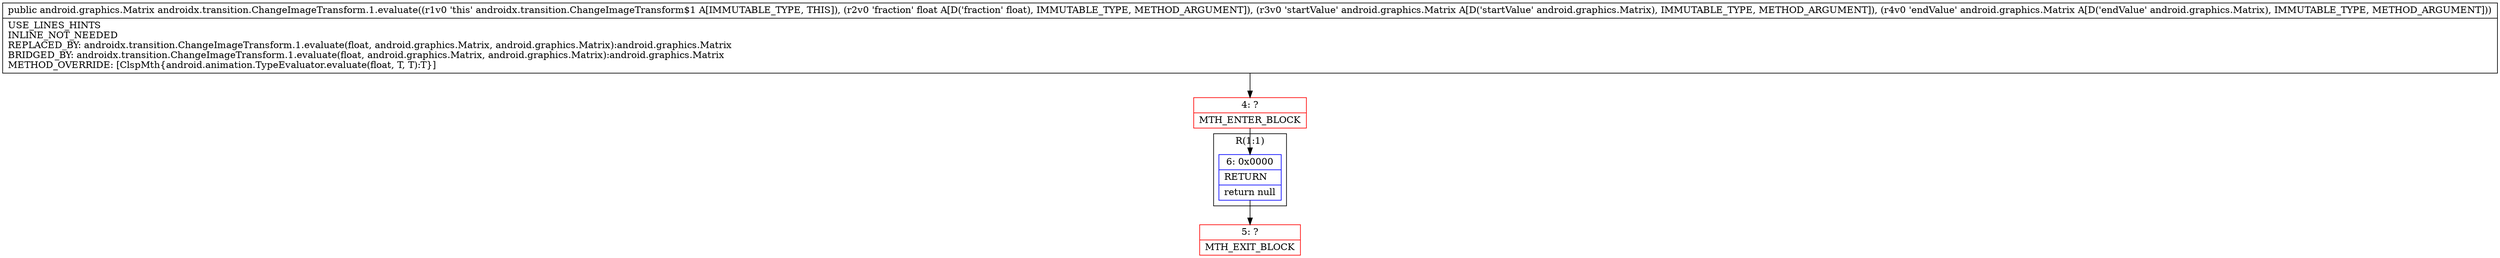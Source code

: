 digraph "CFG forandroidx.transition.ChangeImageTransform.1.evaluate(FLandroid\/graphics\/Matrix;Landroid\/graphics\/Matrix;)Landroid\/graphics\/Matrix;" {
subgraph cluster_Region_1611558010 {
label = "R(1:1)";
node [shape=record,color=blue];
Node_6 [shape=record,label="{6\:\ 0x0000|RETURN\l|return null\l}"];
}
Node_4 [shape=record,color=red,label="{4\:\ ?|MTH_ENTER_BLOCK\l}"];
Node_5 [shape=record,color=red,label="{5\:\ ?|MTH_EXIT_BLOCK\l}"];
MethodNode[shape=record,label="{public android.graphics.Matrix androidx.transition.ChangeImageTransform.1.evaluate((r1v0 'this' androidx.transition.ChangeImageTransform$1 A[IMMUTABLE_TYPE, THIS]), (r2v0 'fraction' float A[D('fraction' float), IMMUTABLE_TYPE, METHOD_ARGUMENT]), (r3v0 'startValue' android.graphics.Matrix A[D('startValue' android.graphics.Matrix), IMMUTABLE_TYPE, METHOD_ARGUMENT]), (r4v0 'endValue' android.graphics.Matrix A[D('endValue' android.graphics.Matrix), IMMUTABLE_TYPE, METHOD_ARGUMENT]))  | USE_LINES_HINTS\lINLINE_NOT_NEEDED\lREPLACED_BY: androidx.transition.ChangeImageTransform.1.evaluate(float, android.graphics.Matrix, android.graphics.Matrix):android.graphics.Matrix\lBRIDGED_BY: androidx.transition.ChangeImageTransform.1.evaluate(float, android.graphics.Matrix, android.graphics.Matrix):android.graphics.Matrix\lMETHOD_OVERRIDE: [ClspMth\{android.animation.TypeEvaluator.evaluate(float, T, T):T\}]\l}"];
MethodNode -> Node_4;Node_6 -> Node_5;
Node_4 -> Node_6;
}

